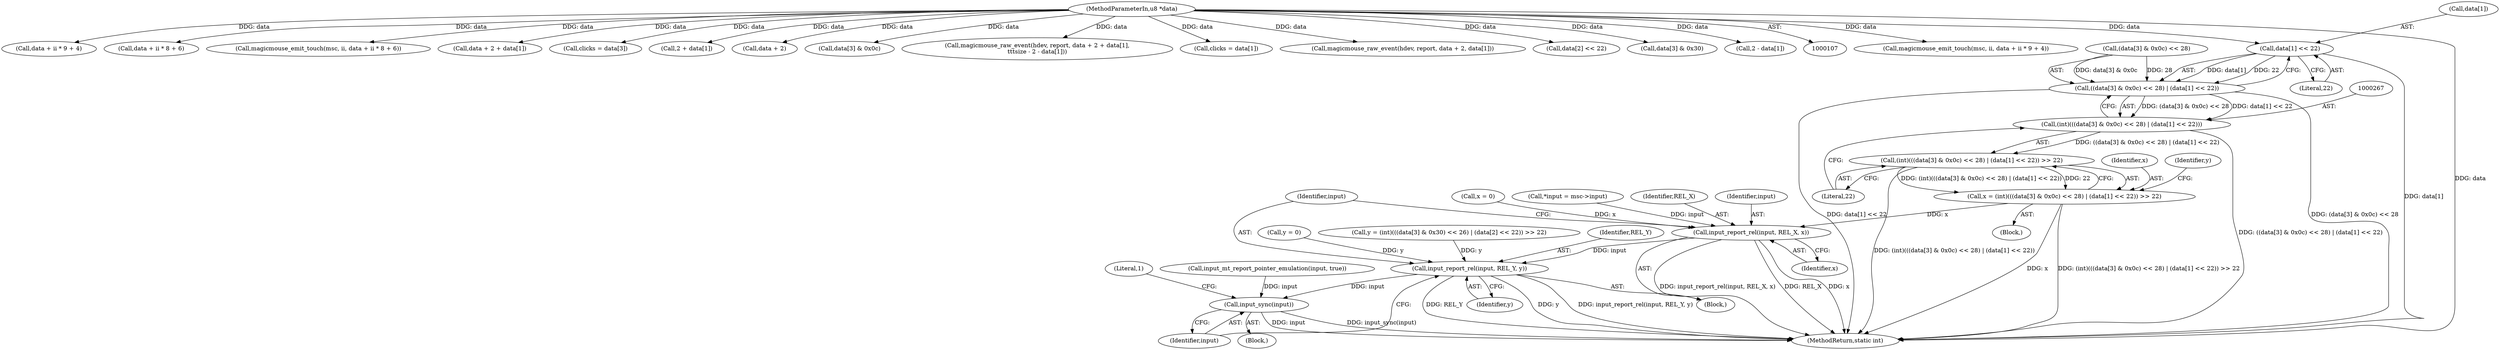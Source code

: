 digraph "0_linux_c54def7bd64d7c0b6993336abcffb8444795bf38@array" {
"1000276" [label="(Call,data[1] << 22)"];
"1000110" [label="(MethodParameterIn,u8 *data)"];
"1000268" [label="(Call,((data[3] & 0x0c) << 28) | (data[1] << 22))"];
"1000266" [label="(Call,(int)(((data[3] & 0x0c) << 28) | (data[1] << 22)))"];
"1000265" [label="(Call,(int)(((data[3] & 0x0c) << 28) | (data[1] << 22)) >> 22)"];
"1000263" [label="(Call,x = (int)(((data[3] & 0x0c) << 28) | (data[1] << 22)) >> 22)"];
"1000352" [label="(Call,input_report_rel(input, REL_X, x))"];
"1000356" [label="(Call,input_report_rel(input, REL_Y, y))"];
"1000371" [label="(Call,input_sync(input))"];
"1000268" [label="(Call,((data[3] & 0x0c) << 28) | (data[1] << 22))"];
"1000142" [label="(Block,)"];
"1000282" [label="(Call,y = (int)(((data[3] & 0x30) << 26) | (data[2] << 22)) >> 22)"];
"1000371" [label="(Call,input_sync(input))"];
"1000269" [label="(Call,(data[3] & 0x0c) << 28)"];
"1000368" [label="(Call,input_mt_report_pointer_emulation(input, true))"];
"1000372" [label="(Identifier,input)"];
"1000190" [label="(Call,magicmouse_emit_touch(msc, ii, data + ii * 9 + 4))"];
"1000280" [label="(Literal,22)"];
"1000110" [label="(MethodParameterIn,u8 *data)"];
"1000193" [label="(Call,data + ii * 9 + 4)"];
"1000112" [label="(Block,)"];
"1000119" [label="(Call,*input = msc->input)"];
"1000256" [label="(Call,data + ii * 8 + 6)"];
"1000253" [label="(Call,magicmouse_emit_touch(msc, ii, data + ii * 8 + 6))"];
"1000320" [label="(Call,data + 2 + data[1])"];
"1000301" [label="(Call,clicks = data[3])"];
"1000322" [label="(Call,2 + data[1])"];
"1000346" [label="(Block,)"];
"1000311" [label="(Call,data + 2)"];
"1000270" [label="(Call,data[3] & 0x0c)"];
"1000277" [label="(Call,data[1])"];
"1000354" [label="(Identifier,REL_X)"];
"1000317" [label="(Call,magicmouse_raw_event(hdev, report, data + 2 + data[1],\n\t\t\tsize - 2 - data[1]))"];
"1000353" [label="(Identifier,input)"];
"1000355" [label="(Identifier,x)"];
"1000265" [label="(Call,(int)(((data[3] & 0x0c) << 28) | (data[1] << 22)) >> 22)"];
"1000200" [label="(Call,clicks = data[1])"];
"1000357" [label="(Identifier,input)"];
"1000308" [label="(Call,magicmouse_raw_event(hdev, report, data + 2, data[1]))"];
"1000125" [label="(Call,x = 0)"];
"1000358" [label="(Identifier,REL_Y)"];
"1000374" [label="(Literal,1)"];
"1000276" [label="(Call,data[1] << 22)"];
"1000281" [label="(Literal,22)"];
"1000295" [label="(Call,data[2] << 22)"];
"1000289" [label="(Call,data[3] & 0x30)"];
"1000329" [label="(Call,2 - data[1])"];
"1000264" [label="(Identifier,x)"];
"1000352" [label="(Call,input_report_rel(input, REL_X, x))"];
"1000356" [label="(Call,input_report_rel(input, REL_Y, y))"];
"1000359" [label="(Identifier,y)"];
"1000375" [label="(MethodReturn,static int)"];
"1000266" [label="(Call,(int)(((data[3] & 0x0c) << 28) | (data[1] << 22)))"];
"1000283" [label="(Identifier,y)"];
"1000263" [label="(Call,x = (int)(((data[3] & 0x0c) << 28) | (data[1] << 22)) >> 22)"];
"1000129" [label="(Call,y = 0)"];
"1000276" -> "1000268"  [label="AST: "];
"1000276" -> "1000280"  [label="CFG: "];
"1000277" -> "1000276"  [label="AST: "];
"1000280" -> "1000276"  [label="AST: "];
"1000268" -> "1000276"  [label="CFG: "];
"1000276" -> "1000375"  [label="DDG: data[1]"];
"1000276" -> "1000268"  [label="DDG: data[1]"];
"1000276" -> "1000268"  [label="DDG: 22"];
"1000110" -> "1000276"  [label="DDG: data"];
"1000110" -> "1000107"  [label="AST: "];
"1000110" -> "1000375"  [label="DDG: data"];
"1000110" -> "1000190"  [label="DDG: data"];
"1000110" -> "1000193"  [label="DDG: data"];
"1000110" -> "1000200"  [label="DDG: data"];
"1000110" -> "1000253"  [label="DDG: data"];
"1000110" -> "1000256"  [label="DDG: data"];
"1000110" -> "1000270"  [label="DDG: data"];
"1000110" -> "1000289"  [label="DDG: data"];
"1000110" -> "1000295"  [label="DDG: data"];
"1000110" -> "1000301"  [label="DDG: data"];
"1000110" -> "1000308"  [label="DDG: data"];
"1000110" -> "1000311"  [label="DDG: data"];
"1000110" -> "1000317"  [label="DDG: data"];
"1000110" -> "1000320"  [label="DDG: data"];
"1000110" -> "1000322"  [label="DDG: data"];
"1000110" -> "1000329"  [label="DDG: data"];
"1000268" -> "1000266"  [label="AST: "];
"1000269" -> "1000268"  [label="AST: "];
"1000266" -> "1000268"  [label="CFG: "];
"1000268" -> "1000375"  [label="DDG: (data[3] & 0x0c) << 28"];
"1000268" -> "1000375"  [label="DDG: data[1] << 22"];
"1000268" -> "1000266"  [label="DDG: (data[3] & 0x0c) << 28"];
"1000268" -> "1000266"  [label="DDG: data[1] << 22"];
"1000269" -> "1000268"  [label="DDG: data[3] & 0x0c"];
"1000269" -> "1000268"  [label="DDG: 28"];
"1000266" -> "1000265"  [label="AST: "];
"1000267" -> "1000266"  [label="AST: "];
"1000281" -> "1000266"  [label="CFG: "];
"1000266" -> "1000375"  [label="DDG: ((data[3] & 0x0c) << 28) | (data[1] << 22)"];
"1000266" -> "1000265"  [label="DDG: ((data[3] & 0x0c) << 28) | (data[1] << 22)"];
"1000265" -> "1000263"  [label="AST: "];
"1000265" -> "1000281"  [label="CFG: "];
"1000281" -> "1000265"  [label="AST: "];
"1000263" -> "1000265"  [label="CFG: "];
"1000265" -> "1000375"  [label="DDG: (int)(((data[3] & 0x0c) << 28) | (data[1] << 22))"];
"1000265" -> "1000263"  [label="DDG: (int)(((data[3] & 0x0c) << 28) | (data[1] << 22))"];
"1000265" -> "1000263"  [label="DDG: 22"];
"1000263" -> "1000142"  [label="AST: "];
"1000264" -> "1000263"  [label="AST: "];
"1000283" -> "1000263"  [label="CFG: "];
"1000263" -> "1000375"  [label="DDG: (int)(((data[3] & 0x0c) << 28) | (data[1] << 22)) >> 22"];
"1000263" -> "1000375"  [label="DDG: x"];
"1000263" -> "1000352"  [label="DDG: x"];
"1000352" -> "1000346"  [label="AST: "];
"1000352" -> "1000355"  [label="CFG: "];
"1000353" -> "1000352"  [label="AST: "];
"1000354" -> "1000352"  [label="AST: "];
"1000355" -> "1000352"  [label="AST: "];
"1000357" -> "1000352"  [label="CFG: "];
"1000352" -> "1000375"  [label="DDG: input_report_rel(input, REL_X, x)"];
"1000352" -> "1000375"  [label="DDG: REL_X"];
"1000352" -> "1000375"  [label="DDG: x"];
"1000119" -> "1000352"  [label="DDG: input"];
"1000125" -> "1000352"  [label="DDG: x"];
"1000352" -> "1000356"  [label="DDG: input"];
"1000356" -> "1000346"  [label="AST: "];
"1000356" -> "1000359"  [label="CFG: "];
"1000357" -> "1000356"  [label="AST: "];
"1000358" -> "1000356"  [label="AST: "];
"1000359" -> "1000356"  [label="AST: "];
"1000372" -> "1000356"  [label="CFG: "];
"1000356" -> "1000375"  [label="DDG: input_report_rel(input, REL_Y, y)"];
"1000356" -> "1000375"  [label="DDG: REL_Y"];
"1000356" -> "1000375"  [label="DDG: y"];
"1000129" -> "1000356"  [label="DDG: y"];
"1000282" -> "1000356"  [label="DDG: y"];
"1000356" -> "1000371"  [label="DDG: input"];
"1000371" -> "1000112"  [label="AST: "];
"1000371" -> "1000372"  [label="CFG: "];
"1000372" -> "1000371"  [label="AST: "];
"1000374" -> "1000371"  [label="CFG: "];
"1000371" -> "1000375"  [label="DDG: input"];
"1000371" -> "1000375"  [label="DDG: input_sync(input)"];
"1000368" -> "1000371"  [label="DDG: input"];
}
